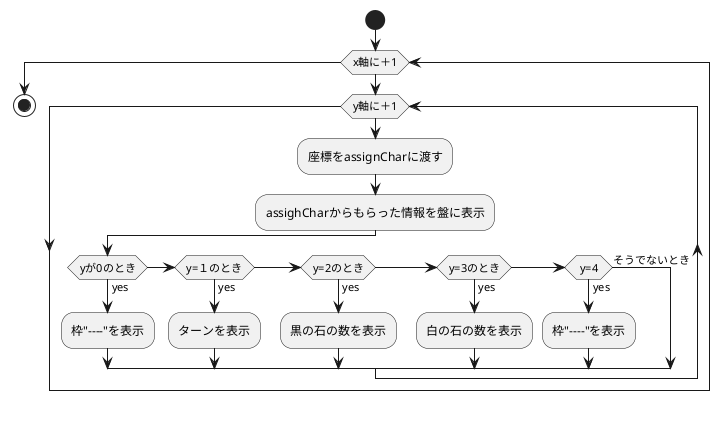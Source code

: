 @startuml
start
while(x軸に＋1)
while(y軸に＋1)
:座標をassignCharに渡す;
:assighCharからもらった情報を盤に表示;
if(yが0のとき)then (yes)
:枠"----"を表示;
elseif(y=１のとき)then (yes)
:ターンを表示;
elseif(y=2のとき)then (yes)
:黒の石の数を表示;
elseif(y=3のとき)then (yes)
:白の石の数を表示;
elseif(y=4)then (yes) 
:枠"----"を表示;
else (そうでないとき)
endif
endwhile
endwhile
stop
@enduml